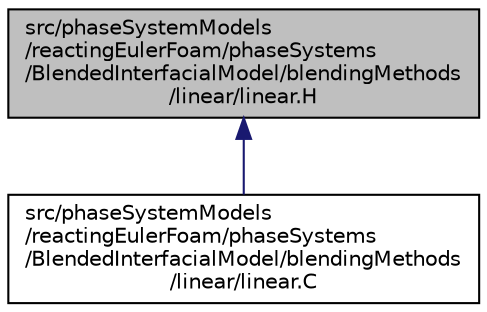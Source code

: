 digraph "src/phaseSystemModels/reactingEulerFoam/phaseSystems/BlendedInterfacialModel/blendingMethods/linear/linear.H"
{
  bgcolor="transparent";
  edge [fontname="Helvetica",fontsize="10",labelfontname="Helvetica",labelfontsize="10"];
  node [fontname="Helvetica",fontsize="10",shape=record];
  Node1 [label="src/phaseSystemModels\l/reactingEulerFoam/phaseSystems\l/BlendedInterfacialModel/blendingMethods\l/linear/linear.H",height=0.2,width=0.4,color="black", fillcolor="grey75", style="filled" fontcolor="black"];
  Node1 -> Node2 [dir="back",color="midnightblue",fontsize="10",style="solid",fontname="Helvetica"];
  Node2 [label="src/phaseSystemModels\l/reactingEulerFoam/phaseSystems\l/BlendedInterfacialModel/blendingMethods\l/linear/linear.C",height=0.2,width=0.4,color="black",URL="$src_2phaseSystemModels_2reactingEulerFoam_2phaseSystems_2BlendedInterfacialModel_2blendingMethods_2linear_2linear_8C.html"];
}
